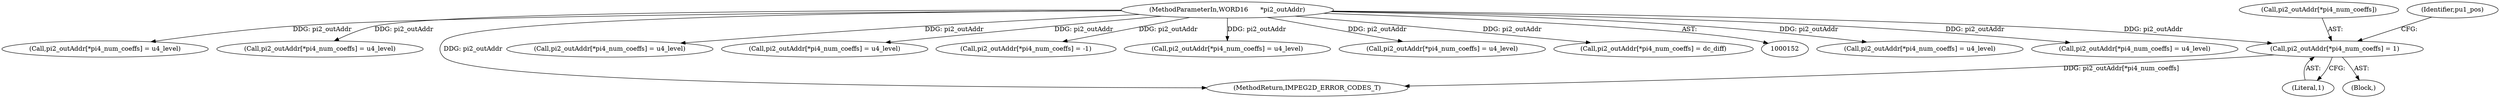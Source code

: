 digraph "0_Android_8b4ed5a23175b7ffa56eea4678db7287f825e985@array" {
"1000356" [label="(Call,pi2_outAddr[*pi4_num_coeffs] = 1)"];
"1000154" [label="(MethodParameterIn,WORD16      *pi2_outAddr)"];
"1001020" [label="(Call,pi2_outAddr[*pi4_num_coeffs] = u4_level)"];
"1000361" [label="(Literal,1)"];
"1000891" [label="(Call,pi2_outAddr[*pi4_num_coeffs] = u4_level)"];
"1000794" [label="(Call,pi2_outAddr[*pi4_num_coeffs] = u4_level)"];
"1000950" [label="(Call,pi2_outAddr[*pi4_num_coeffs] = u4_level)"];
"1001064" [label="(MethodReturn,IMPEG2D_ERROR_CODES_T)"];
"1000636" [label="(Call,pi2_outAddr[*pi4_num_coeffs] = u4_level)"];
"1000706" [label="(Call,pi2_outAddr[*pi4_num_coeffs] = u4_level)"];
"1000355" [label="(Block,)"];
"1000347" [label="(Call,pi2_outAddr[*pi4_num_coeffs] = -1)"];
"1000467" [label="(Call,pi2_outAddr[*pi4_num_coeffs] = u4_level)"];
"1000154" [label="(MethodParameterIn,WORD16      *pi2_outAddr)"];
"1000356" [label="(Call,pi2_outAddr[*pi4_num_coeffs] = 1)"];
"1000357" [label="(Call,pi2_outAddr[*pi4_num_coeffs])"];
"1000577" [label="(Call,pi2_outAddr[*pi4_num_coeffs] = u4_level)"];
"1000303" [label="(Call,pi2_outAddr[*pi4_num_coeffs] = dc_diff)"];
"1000364" [label="(Identifier,pu1_pos)"];
"1000356" -> "1000355"  [label="AST: "];
"1000356" -> "1000361"  [label="CFG: "];
"1000357" -> "1000356"  [label="AST: "];
"1000361" -> "1000356"  [label="AST: "];
"1000364" -> "1000356"  [label="CFG: "];
"1000356" -> "1001064"  [label="DDG: pi2_outAddr[*pi4_num_coeffs]"];
"1000154" -> "1000356"  [label="DDG: pi2_outAddr"];
"1000154" -> "1000152"  [label="AST: "];
"1000154" -> "1001064"  [label="DDG: pi2_outAddr"];
"1000154" -> "1000303"  [label="DDG: pi2_outAddr"];
"1000154" -> "1000347"  [label="DDG: pi2_outAddr"];
"1000154" -> "1000467"  [label="DDG: pi2_outAddr"];
"1000154" -> "1000577"  [label="DDG: pi2_outAddr"];
"1000154" -> "1000636"  [label="DDG: pi2_outAddr"];
"1000154" -> "1000706"  [label="DDG: pi2_outAddr"];
"1000154" -> "1000794"  [label="DDG: pi2_outAddr"];
"1000154" -> "1000891"  [label="DDG: pi2_outAddr"];
"1000154" -> "1000950"  [label="DDG: pi2_outAddr"];
"1000154" -> "1001020"  [label="DDG: pi2_outAddr"];
}
